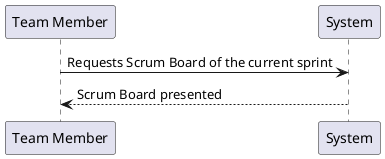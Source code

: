 @startuml
"Team Member" -> System: Requests Scrum Board of the current sprint
"Team Member" <-- System: Scrum Board presented
@enduml